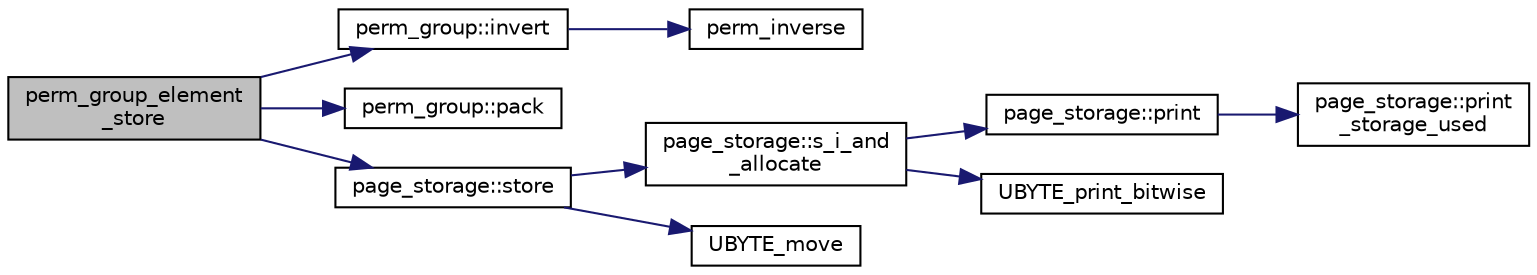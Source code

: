 digraph "perm_group_element_store"
{
  edge [fontname="Helvetica",fontsize="10",labelfontname="Helvetica",labelfontsize="10"];
  node [fontname="Helvetica",fontsize="10",shape=record];
  rankdir="LR";
  Node715 [label="perm_group_element\l_store",height=0.2,width=0.4,color="black", fillcolor="grey75", style="filled", fontcolor="black"];
  Node715 -> Node716 [color="midnightblue",fontsize="10",style="solid",fontname="Helvetica"];
  Node716 [label="perm_group::invert",height=0.2,width=0.4,color="black", fillcolor="white", style="filled",URL="$df/d0a/classperm__group.html#a265d46b10e634cdb35f478a6f353bd1b"];
  Node716 -> Node717 [color="midnightblue",fontsize="10",style="solid",fontname="Helvetica"];
  Node717 [label="perm_inverse",height=0.2,width=0.4,color="black", fillcolor="white", style="filled",URL="$d2/d7c/combinatorics_8_c.html#ab7f02d1e2e257e1118eae354ab16d447"];
  Node715 -> Node718 [color="midnightblue",fontsize="10",style="solid",fontname="Helvetica"];
  Node718 [label="perm_group::pack",height=0.2,width=0.4,color="black", fillcolor="white", style="filled",URL="$df/d0a/classperm__group.html#aa4595f87262bd95ed5656704c9cfa164"];
  Node715 -> Node719 [color="midnightblue",fontsize="10",style="solid",fontname="Helvetica"];
  Node719 [label="page_storage::store",height=0.2,width=0.4,color="black", fillcolor="white", style="filled",URL="$dc/d72/classpage__storage.html#a3d04ee0a97310a8211e223ccea1d2d3f"];
  Node719 -> Node720 [color="midnightblue",fontsize="10",style="solid",fontname="Helvetica"];
  Node720 [label="page_storage::s_i_and\l_allocate",height=0.2,width=0.4,color="black", fillcolor="white", style="filled",URL="$dc/d72/classpage__storage.html#aa43eb1ae49a6688771f7a89cbe2cd7bf"];
  Node720 -> Node721 [color="midnightblue",fontsize="10",style="solid",fontname="Helvetica"];
  Node721 [label="page_storage::print",height=0.2,width=0.4,color="black", fillcolor="white", style="filled",URL="$dc/d72/classpage__storage.html#a61e349f7431f6e16328bcfbc7e1d5633"];
  Node721 -> Node722 [color="midnightblue",fontsize="10",style="solid",fontname="Helvetica"];
  Node722 [label="page_storage::print\l_storage_used",height=0.2,width=0.4,color="black", fillcolor="white", style="filled",URL="$dc/d72/classpage__storage.html#a719dd1f54fd300fbc94ca2b750ed4508"];
  Node720 -> Node723 [color="midnightblue",fontsize="10",style="solid",fontname="Helvetica"];
  Node723 [label="UBYTE_print_bitwise",height=0.2,width=0.4,color="black", fillcolor="white", style="filled",URL="$d5/db4/io__and__os_8h.html#a920069ee78174f219534fed767865637"];
  Node719 -> Node724 [color="midnightblue",fontsize="10",style="solid",fontname="Helvetica"];
  Node724 [label="UBYTE_move",height=0.2,width=0.4,color="black", fillcolor="white", style="filled",URL="$d9/d60/discreta_8h.html#ae0491e6776a8371ca5387826b752780b"];
}
